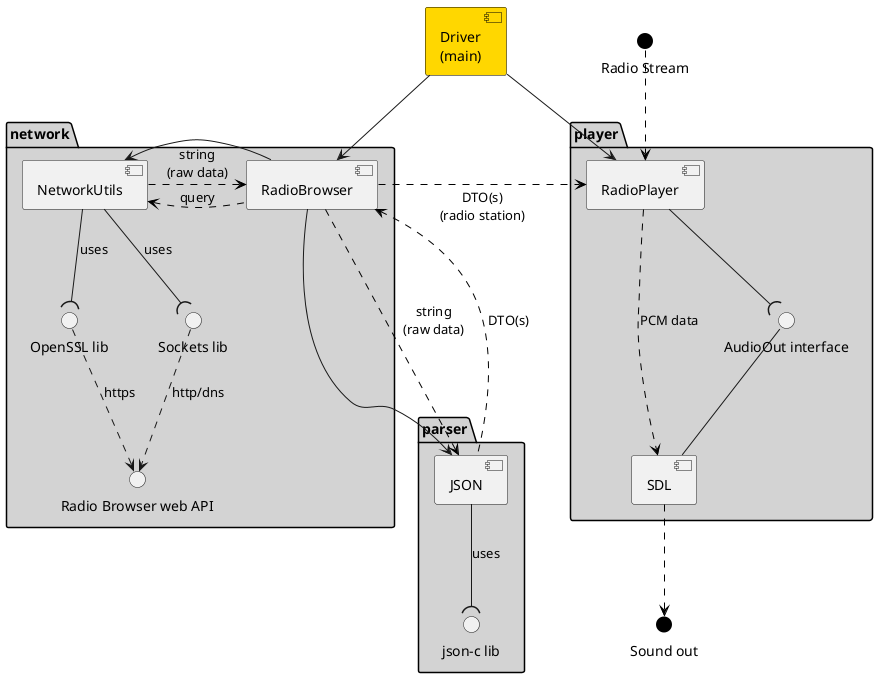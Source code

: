 @startuml
'https://plantuml.com/component-diagram

interface "Radio Stream" as RadioStream #back:black;line:black
interface "Sound out" as out #back:black;line:black

component "Driver\n(main)" as Controller #back:gold;line:black

package network #lightgrey {
    interface "Radio Browser API" as RadioBrowserAPI
    interface "Radio Browser web API" as RadioBrowserAPI
    interface "OpenSSL lib"           as OpenSSL
    interface "Sockets lib"           as Sockets
    component NetworkUtils
    component RadioBrowser

    NetworkUtils --( OpenSSL : "uses"
    NetworkUtils --( Sockets : "uses"
    OpenSSL      ..> RadioBrowserAPI : https
    Sockets      ..> RadioBrowserAPI : http/dns

    RadioBrowser -left-> NetworkUtils
    NetworkUtils <.[#black]right. RadioBrowser : query
    NetworkUtils .[#black]right.> RadioBrowser : string\n(raw data)
}

package parser #lightgrey {
    component JSON
    interface JSONlib as "json-c lib"

    JSON --( JSONlib : uses
}

RadioBrowser -->              JSON
RadioBrowser .[#black]down.>  JSON : string\n(raw data)
JSON         .[#black]up..>   RadioBrowser : DTO(s)

package player #lightgrey {
    component RadioPlayer
    component SDL
    interface "AudioOut interface" as iAudioOut

    iAudioOut -- SDL
    RadioPlayer --( iAudioOut
    RadioPlayer .[#black]right.> SDL : PCM data
}

Controller -down-> RadioBrowser
Controller -down-> RadioPlayer

RadioBrowser .[#black]right.> RadioPlayer : DTO(s)\n(radio station)

RadioStream .[#black].> RadioPlayer
SDL .[#black].> out

@enduml
